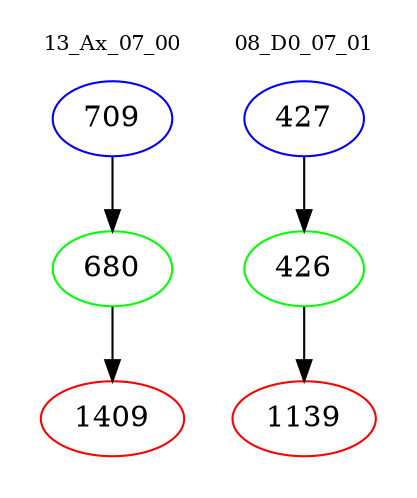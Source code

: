 digraph{
subgraph cluster_0 {
color = white
label = "13_Ax_07_00";
fontsize=10;
T0_709 [label="709", color="blue"]
T0_709 -> T0_680 [color="black"]
T0_680 [label="680", color="green"]
T0_680 -> T0_1409 [color="black"]
T0_1409 [label="1409", color="red"]
}
subgraph cluster_1 {
color = white
label = "08_D0_07_01";
fontsize=10;
T1_427 [label="427", color="blue"]
T1_427 -> T1_426 [color="black"]
T1_426 [label="426", color="green"]
T1_426 -> T1_1139 [color="black"]
T1_1139 [label="1139", color="red"]
}
}
